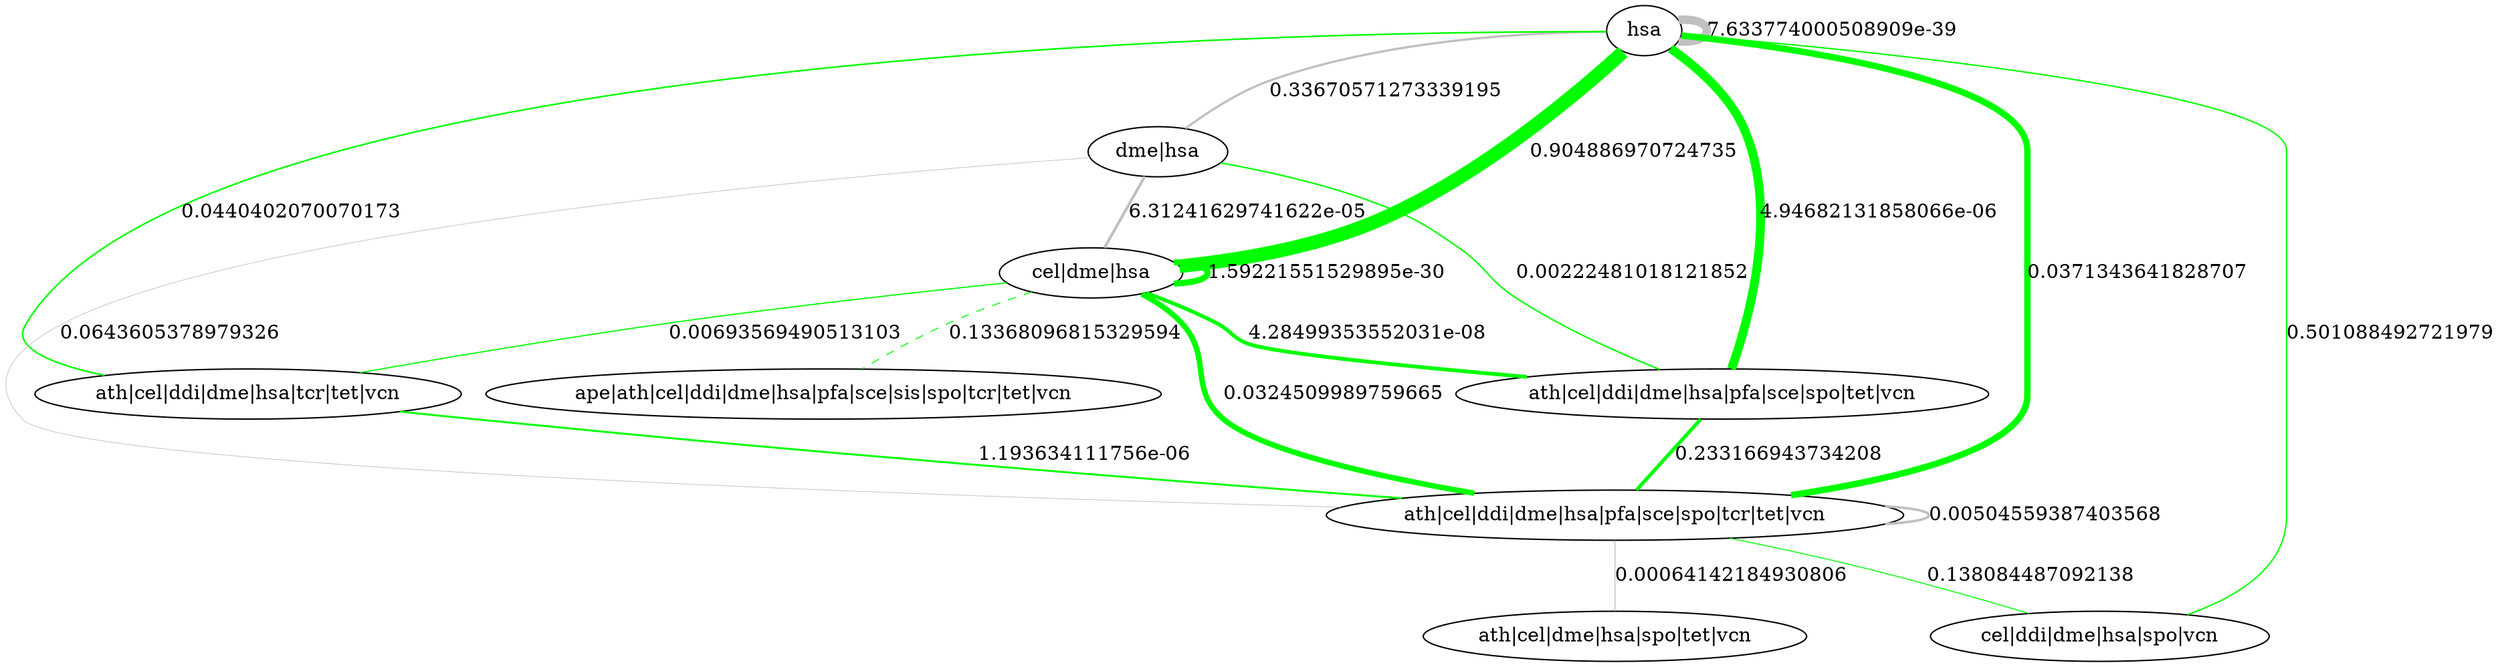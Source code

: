 graph  {
hsa;
"dme|hsa";
"cel|dme|hsa";
"ath|cel|ddi|dme|hsa|tcr|tet|vcn";
"ath|cel|ddi|dme|hsa|pfa|sce|spo|tet|vcn";
"ath|cel|ddi|dme|hsa|pfa|sce|spo|tcr|tet|vcn";
"ape|ath|cel|ddi|dme|hsa|pfa|sce|sis|spo|tcr|tet|vcn";
"cel|ddi|dme|hsa|spo|vcn";
"ath|cel|dme|hsa|spo|tet|vcn";
hsa -- hsa  [A="---------+--------", B="---------+--------", PROF_A="---------+--------", PROF_Q="---------+--------", color=grey, expected_nab="400.7735", label="7.633774000508909e-39", nab=213, penwidth="6.056297981234006", style=solid, taxa_A=hsa, taxa_Q=hsa, taxonomy_A=eukar, taxonomy_Q=eukar];
hsa -- "dme|hsa"  [A="---------+--------", B="-------+-+--------", PROF_A="-------+-+--------", PROF_Q="---------+--------", color=grey, expected_nab="52.0361", label="0.33670571273339195", nab=58, penwidth="1.6491327836224055", style=solid, taxa_A="dme|hsa", taxa_Q=hsa, taxonomy_A=eukar, taxonomy_Q=eukar];
hsa -- "cel|dme|hsa"  [A="---------+--------", B="----+--+-+--------", PROF_A="----+--+-+--------", PROF_Q="---------+--------", color=green, expected_nab="347.7826", label="0.904886970724735", nab=346, penwidth="9.837930054023317", style=solid, taxa_A="cel|dme|hsa", taxa_Q=hsa, taxonomy_A=eukar, taxonomy_Q=eukar];
hsa -- "ath|cel|ddi|dme|hsa|tcr|tet|vcn"  [A="---------+--------", B="-+--+-++-+-----+++", PROF_A="-+--+-++-+-----+++", PROF_Q="---------+--------", color=green, expected_nab="52.2748", label="0.0440402070070173", nab=40, penwidth="1.1373329542223487", style=solid, taxa_A="ath|cel|ddi|dme|hsa|tcr|tet|vcn", taxa_Q=hsa, taxonomy_A=eukar, taxonomy_Q=eukar];
hsa -- "ath|cel|ddi|dme|hsa|pfa|sce|spo|tet|vcn"  [A="---------+--------", B="-+--+-++-++-+-+-++", PROF_A="-+--+-++-++-+-+-++", PROF_Q="---------+--------", color=green, expected_nab="173.0559", label="4.94682131858066e-06", nab=224, penwidth="6.369064543645154", style=solid, taxa_A="ath|cel|ddi|dme|hsa|pfa|sce|spo|tet|vcn", taxa_Q=hsa, taxonomy_A=eukar, taxonomy_Q=eukar];
hsa -- "ath|cel|ddi|dme|hsa|pfa|sce|spo|tcr|tet|vcn"  [A="---------+--------", B="-+--+-++-++-+-++++", PROF_A="-+--+-++-++-+-++++", PROF_Q="---------+--------", color=green, expected_nab="186.1842", label="0.0371343641828707", nab=163, penwidth="4.634631788456072", style=solid, taxa_A="ath|cel|ddi|dme|hsa|pfa|sce|spo|tcr|tet|vcn", taxa_Q=hsa, taxonomy_A=eukar, taxonomy_Q=eukar];
hsa -- "cel|ddi|dme|hsa|spo|vcn"  [A="----+-++-+----+--+", B="---------+--------", PROF_A="---------+--------", PROF_Q="----+-++-+----+--+", color=green, expected_nab="38.669", label="0.501088492721979", nab=35, penwidth="0.995166334944555", style=solid, taxa_A=hsa, taxa_Q="cel|ddi|dme|hsa|spo|vcn", taxonomy_A=eukar, taxonomy_Q=eukar];
"dme|hsa" -- "cel|dme|hsa"  [A="-------+-+--------", B="----+--+-+--------", PROF_A="----+--+-+--------", PROF_Q="-------+-+--------", color=grey, expected_nab="45.1558", label="6.31241629741622e-05", nab=70, penwidth="1.99033266988911", style=solid, taxa_A="cel|dme|hsa", taxa_Q="dme|hsa", taxonomy_A=eukar, taxonomy_Q=eukar];
"dme|hsa" -- "ath|cel|ddi|dme|hsa|pfa|sce|spo|tet|vcn"  [A="-------+-+--------", B="-+--+-++-++-+-+-++", PROF_A="-+--+-++-++-+-+-++", PROF_Q="-------+-+--------", color=green, expected_nab="22.4694", label="0.00222481018121852", nab=37, penwidth="1.0520329826556725", style=solid, taxa_A="ath|cel|ddi|dme|hsa|pfa|sce|spo|tet|vcn", taxa_Q="dme|hsa", taxonomy_A=eukar, taxonomy_Q=eukar];
"dme|hsa" -- "ath|cel|ddi|dme|hsa|pfa|sce|spo|tcr|tet|vcn"  [A="-------+-+--------", B="-+--+-++-++-+-++++", PROF_A="-+--+-++-++-+-++++", PROF_Q="-------+-+--------", color=grey, expected_nab="24.174", label="0.0643605378979326", nab=16, penwidth="0.4549331816889394", style=solid, taxa_A="ath|cel|ddi|dme|hsa|pfa|sce|spo|tcr|tet|vcn", taxa_Q="dme|hsa", taxonomy_A=eukar, taxonomy_Q=eukar];
"cel|dme|hsa" -- "cel|dme|hsa"  [A="----+--+-+--------", B="----+--+-+--------", PROF_A="----+--+-+--------", PROF_Q="----+--+-+--------", color=green, expected_nab="301.7983", label="1.59221551529895e-30", nab=154, penwidth="4.378731873756042", style=solid, taxa_A="cel|dme|hsa", taxa_Q="cel|dme|hsa", taxonomy_A=eukar, taxonomy_Q=eukar];
"cel|dme|hsa" -- "ath|cel|ddi|dme|hsa|tcr|tet|vcn"  [A="----+--+-+--------", B="-+--+-++-+-----+++", PROF_A="-+--+-++-+-----+++", PROF_Q="----+--+-+--------", color=green, expected_nab="45.363", label="0.00693569490513103", nab=30, penwidth="0.8529997156667614", style=solid, taxa_A="ath|cel|ddi|dme|hsa|tcr|tet|vcn", taxa_Q="cel|dme|hsa", taxonomy_A=eukar, taxonomy_Q=eukar];
"cel|dme|hsa" -- "ath|cel|ddi|dme|hsa|pfa|sce|spo|tet|vcn"  [A="----+--+-+--------", B="-+--+-++-++-+-+-++", PROF_A="-+--+-++-++-+-+-++", PROF_Q="----+--+-+--------", color=green, expected_nab="150.1742", label="4.28499353552031e-08", nab=96, penwidth="2.729599090133637", style=solid, taxa_A="ath|cel|ddi|dme|hsa|pfa|sce|spo|tet|vcn", taxa_Q="cel|dme|hsa", taxonomy_A=eukar, taxonomy_Q=eukar];
"cel|dme|hsa" -- "ath|cel|ddi|dme|hsa|pfa|sce|spo|tcr|tet|vcn"  [A="----+--+-+--------", B="-+--+-++-++-+-++++", PROF_A="-+--+-++-++-+-++++", PROF_Q="----+--+-+--------", color=green, expected_nab="161.5667", label="0.0324509989759665", nab=139, penwidth="3.952232015922661", style=solid, taxa_A="ath|cel|ddi|dme|hsa|pfa|sce|spo|tcr|tet|vcn", taxa_Q="cel|dme|hsa", taxonomy_A=eukar, taxonomy_Q=eukar];
"cel|dme|hsa" -- "ape|ath|cel|ddi|dme|hsa|pfa|sce|sis|spo|tcr|tet|vcn"  [A="----+--+-+--------", B="++--+-++-++-++++++", PROF_A="++--+-++-++-++++++", PROF_Q="----+--+-+--------", color=green, expected_nab="19.0566", label="0.13368096815329594", nab=25, penwidth="0.710833096388968", style=dashed, taxa_A="ape|ath|cel|ddi|dme|hsa|pfa|sce|sis|spo|tcr|tet|vcn", taxa_Q="cel|dme|hsa", taxonomy_A=mixed, taxonomy_Q=eukar];
"ath|cel|ddi|dme|hsa|tcr|tet|vcn" -- "ath|cel|ddi|dme|hsa|pfa|sce|spo|tcr|tet|vcn"  [A="-+--+-++-+-----+++", B="-+--+-++-++-+-++++", PROF_A="-+--+-++-++-+-++++", PROF_Q="-+--+-++-+-----+++", color=green, expected_nab="24.2849", label="1.193634111756e-06", nab=49, penwidth="1.3932328689223772", style=solid, taxa_A="ath|cel|ddi|dme|hsa|pfa|sce|spo|tcr|tet|vcn", taxa_Q="ath|cel|ddi|dme|hsa|tcr|tet|vcn", taxonomy_A=eukar, taxonomy_Q=eukar];
"ath|cel|ddi|dme|hsa|pfa|sce|spo|tet|vcn" -- "ath|cel|ddi|dme|hsa|pfa|sce|spo|tcr|tet|vcn"  [A="-+--+-++-++-+-+-++", B="-+--+-++-++-+-++++", PROF_A="-+--+-++-++-+-++++", PROF_Q="-+--+-++-++-+-+-++", color=green, expected_nab="80.3952", label="0.233166943734208", nab=90, penwidth="2.558999147000284", style=solid, taxa_A="ath|cel|ddi|dme|hsa|pfa|sce|spo|tcr|tet|vcn", taxa_Q="ath|cel|ddi|dme|hsa|pfa|sce|spo|tet|vcn", taxonomy_A=eukar, taxonomy_Q=eukar];
"ath|cel|ddi|dme|hsa|pfa|sce|spo|tcr|tet|vcn" -- "cel|ddi|dme|hsa|spo|vcn"  [A="----+-++-+----+--+", B="-+--+-++-++-+-++++", PROF_A="-+--+-++-++-+-++++", PROF_Q="----+-++-+----+--+", color=green, expected_nab="17.9642", label="0.138084487092138", nab=24, penwidth="0.6823997725334091", style=solid, taxa_A="ath|cel|ddi|dme|hsa|pfa|sce|spo|tcr|tet|vcn", taxa_Q="cel|ddi|dme|hsa|spo|vcn", taxonomy_A=eukar, taxonomy_Q=eukar];
"ath|cel|ddi|dme|hsa|pfa|sce|spo|tcr|tet|vcn" -- "ath|cel|dme|hsa|spo|tet|vcn"  [A="-+--+--+-+----+-++", B="-+--+-++-++-+-++++", PROF_A="-+--+-++-++-+-++++", PROF_Q="-+--+--+-+----+-++", color=grey, expected_nab="11.089", label="0.00064142184930806", nab=23, penwidth="0.6539664486778504", style=solid, taxa_A="ath|cel|ddi|dme|hsa|pfa|sce|spo|tcr|tet|vcn", taxa_Q="ath|cel|dme|hsa|spo|tet|vcn", taxonomy_A=eukar, taxonomy_Q=eukar];
"ath|cel|ddi|dme|hsa|pfa|sce|spo|tcr|tet|vcn" -- "ath|cel|ddi|dme|hsa|pfa|sce|spo|tcr|tet|vcn"  [A="-+--+-++-++-+-++++", B="-+--+-++-++-+-++++", PROF_A="-+--+-++-++-+-++++", PROF_Q="-+--+-++-++-+-++++", color=grey, expected_nab="86.4942", label="0.00504559387403568", nab=64, penwidth="1.8197327267557577", style=solid, taxa_A="ath|cel|ddi|dme|hsa|pfa|sce|spo|tcr|tet|vcn", taxa_Q="ath|cel|ddi|dme|hsa|pfa|sce|spo|tcr|tet|vcn", taxonomy_A=eukar, taxonomy_Q=eukar];
}
